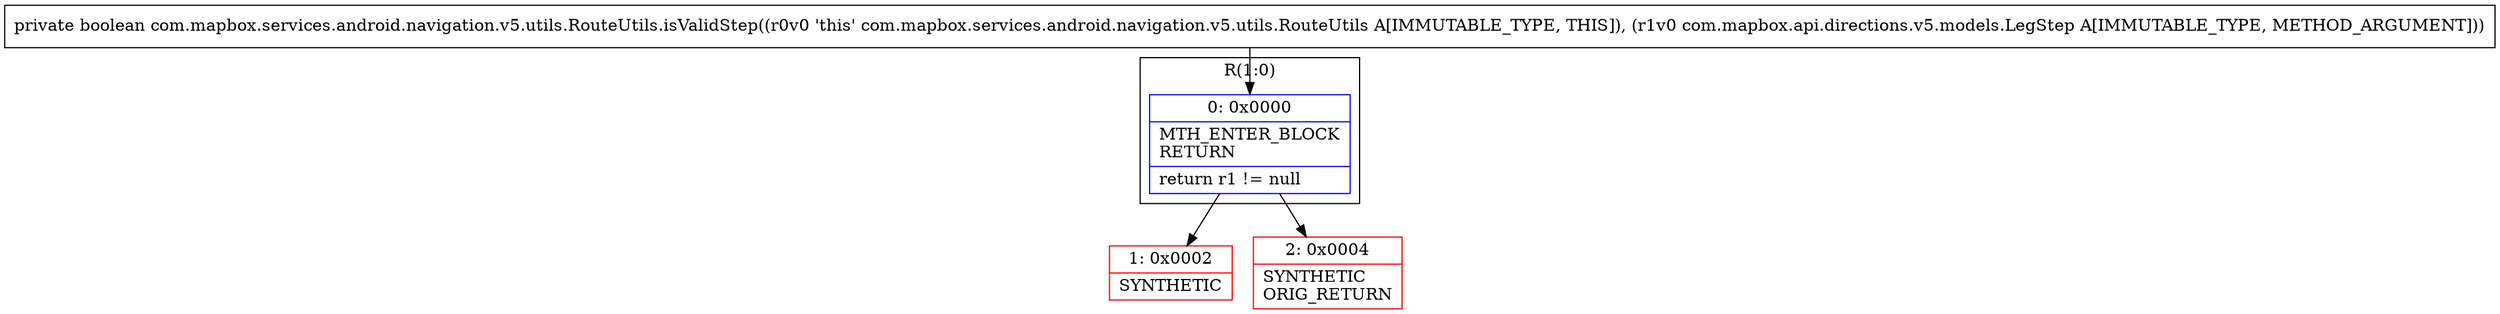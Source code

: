 digraph "CFG forcom.mapbox.services.android.navigation.v5.utils.RouteUtils.isValidStep(Lcom\/mapbox\/api\/directions\/v5\/models\/LegStep;)Z" {
subgraph cluster_Region_1356944586 {
label = "R(1:0)";
node [shape=record,color=blue];
Node_0 [shape=record,label="{0\:\ 0x0000|MTH_ENTER_BLOCK\lRETURN\l|return r1 != null\l}"];
}
Node_1 [shape=record,color=red,label="{1\:\ 0x0002|SYNTHETIC\l}"];
Node_2 [shape=record,color=red,label="{2\:\ 0x0004|SYNTHETIC\lORIG_RETURN\l}"];
MethodNode[shape=record,label="{private boolean com.mapbox.services.android.navigation.v5.utils.RouteUtils.isValidStep((r0v0 'this' com.mapbox.services.android.navigation.v5.utils.RouteUtils A[IMMUTABLE_TYPE, THIS]), (r1v0 com.mapbox.api.directions.v5.models.LegStep A[IMMUTABLE_TYPE, METHOD_ARGUMENT])) }"];
MethodNode -> Node_0;
Node_0 -> Node_1;
Node_0 -> Node_2;
}

